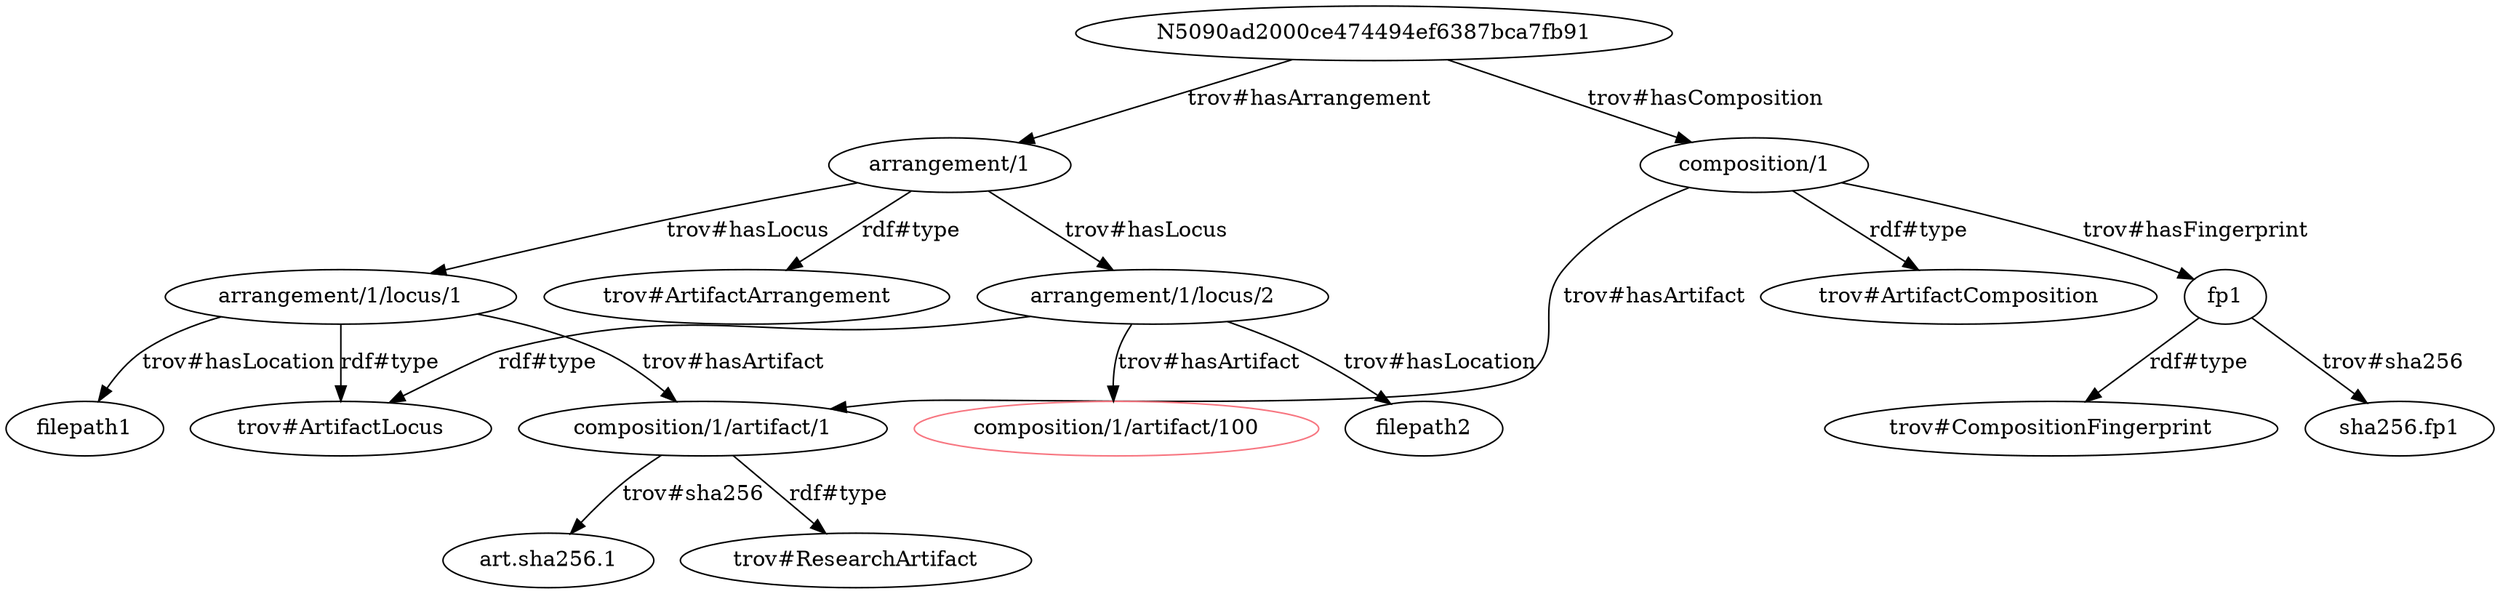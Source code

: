 strict digraph "" {
	"arrangement/1/locus/1" -> filepath1	[label="trov#hasLocation"];
	"arrangement/1/locus/1" -> "trov#ArtifactLocus"	[label="rdf#type"];
	"arrangement/1/locus/1" -> "composition/1/artifact/1"	[label="trov#hasArtifact"];
	N5090ad2000ce474494ef6387bca7fb91 -> "arrangement/1"	[label="trov#hasArrangement"];
	N5090ad2000ce474494ef6387bca7fb91 -> "composition/1"	[label="trov#hasComposition"];
	"arrangement/1" -> "arrangement/1/locus/1"	[label="trov#hasLocus"];
	"arrangement/1" -> "arrangement/1/locus/2"	[label="trov#hasLocus"];
	"arrangement/1" -> "trov#ArtifactArrangement"	[label="rdf#type"];
	"arrangement/1/locus/2" -> "trov#ArtifactLocus"	[label="rdf#type"];
	"composition/1/artifact/100"	[color="#f77580"];
	"arrangement/1/locus/2" -> "composition/1/artifact/100"	[label="trov#hasArtifact"];
	"arrangement/1/locus/2" -> filepath2	[label="trov#hasLocation"];
	"composition/1" -> "composition/1/artifact/1"	[label="trov#hasArtifact"];
	"composition/1" -> "trov#ArtifactComposition"	[label="rdf#type"];
	"composition/1" -> fp1	[label="trov#hasFingerprint"];
	"composition/1/artifact/1" -> "art.sha256.1"	[label="trov#sha256"];
	"composition/1/artifact/1" -> "trov#ResearchArtifact"	[label="rdf#type"];
	fp1 -> "sha256.fp1"	[label="trov#sha256"];
	fp1 -> "trov#CompositionFingerprint"	[label="rdf#type"];
}
